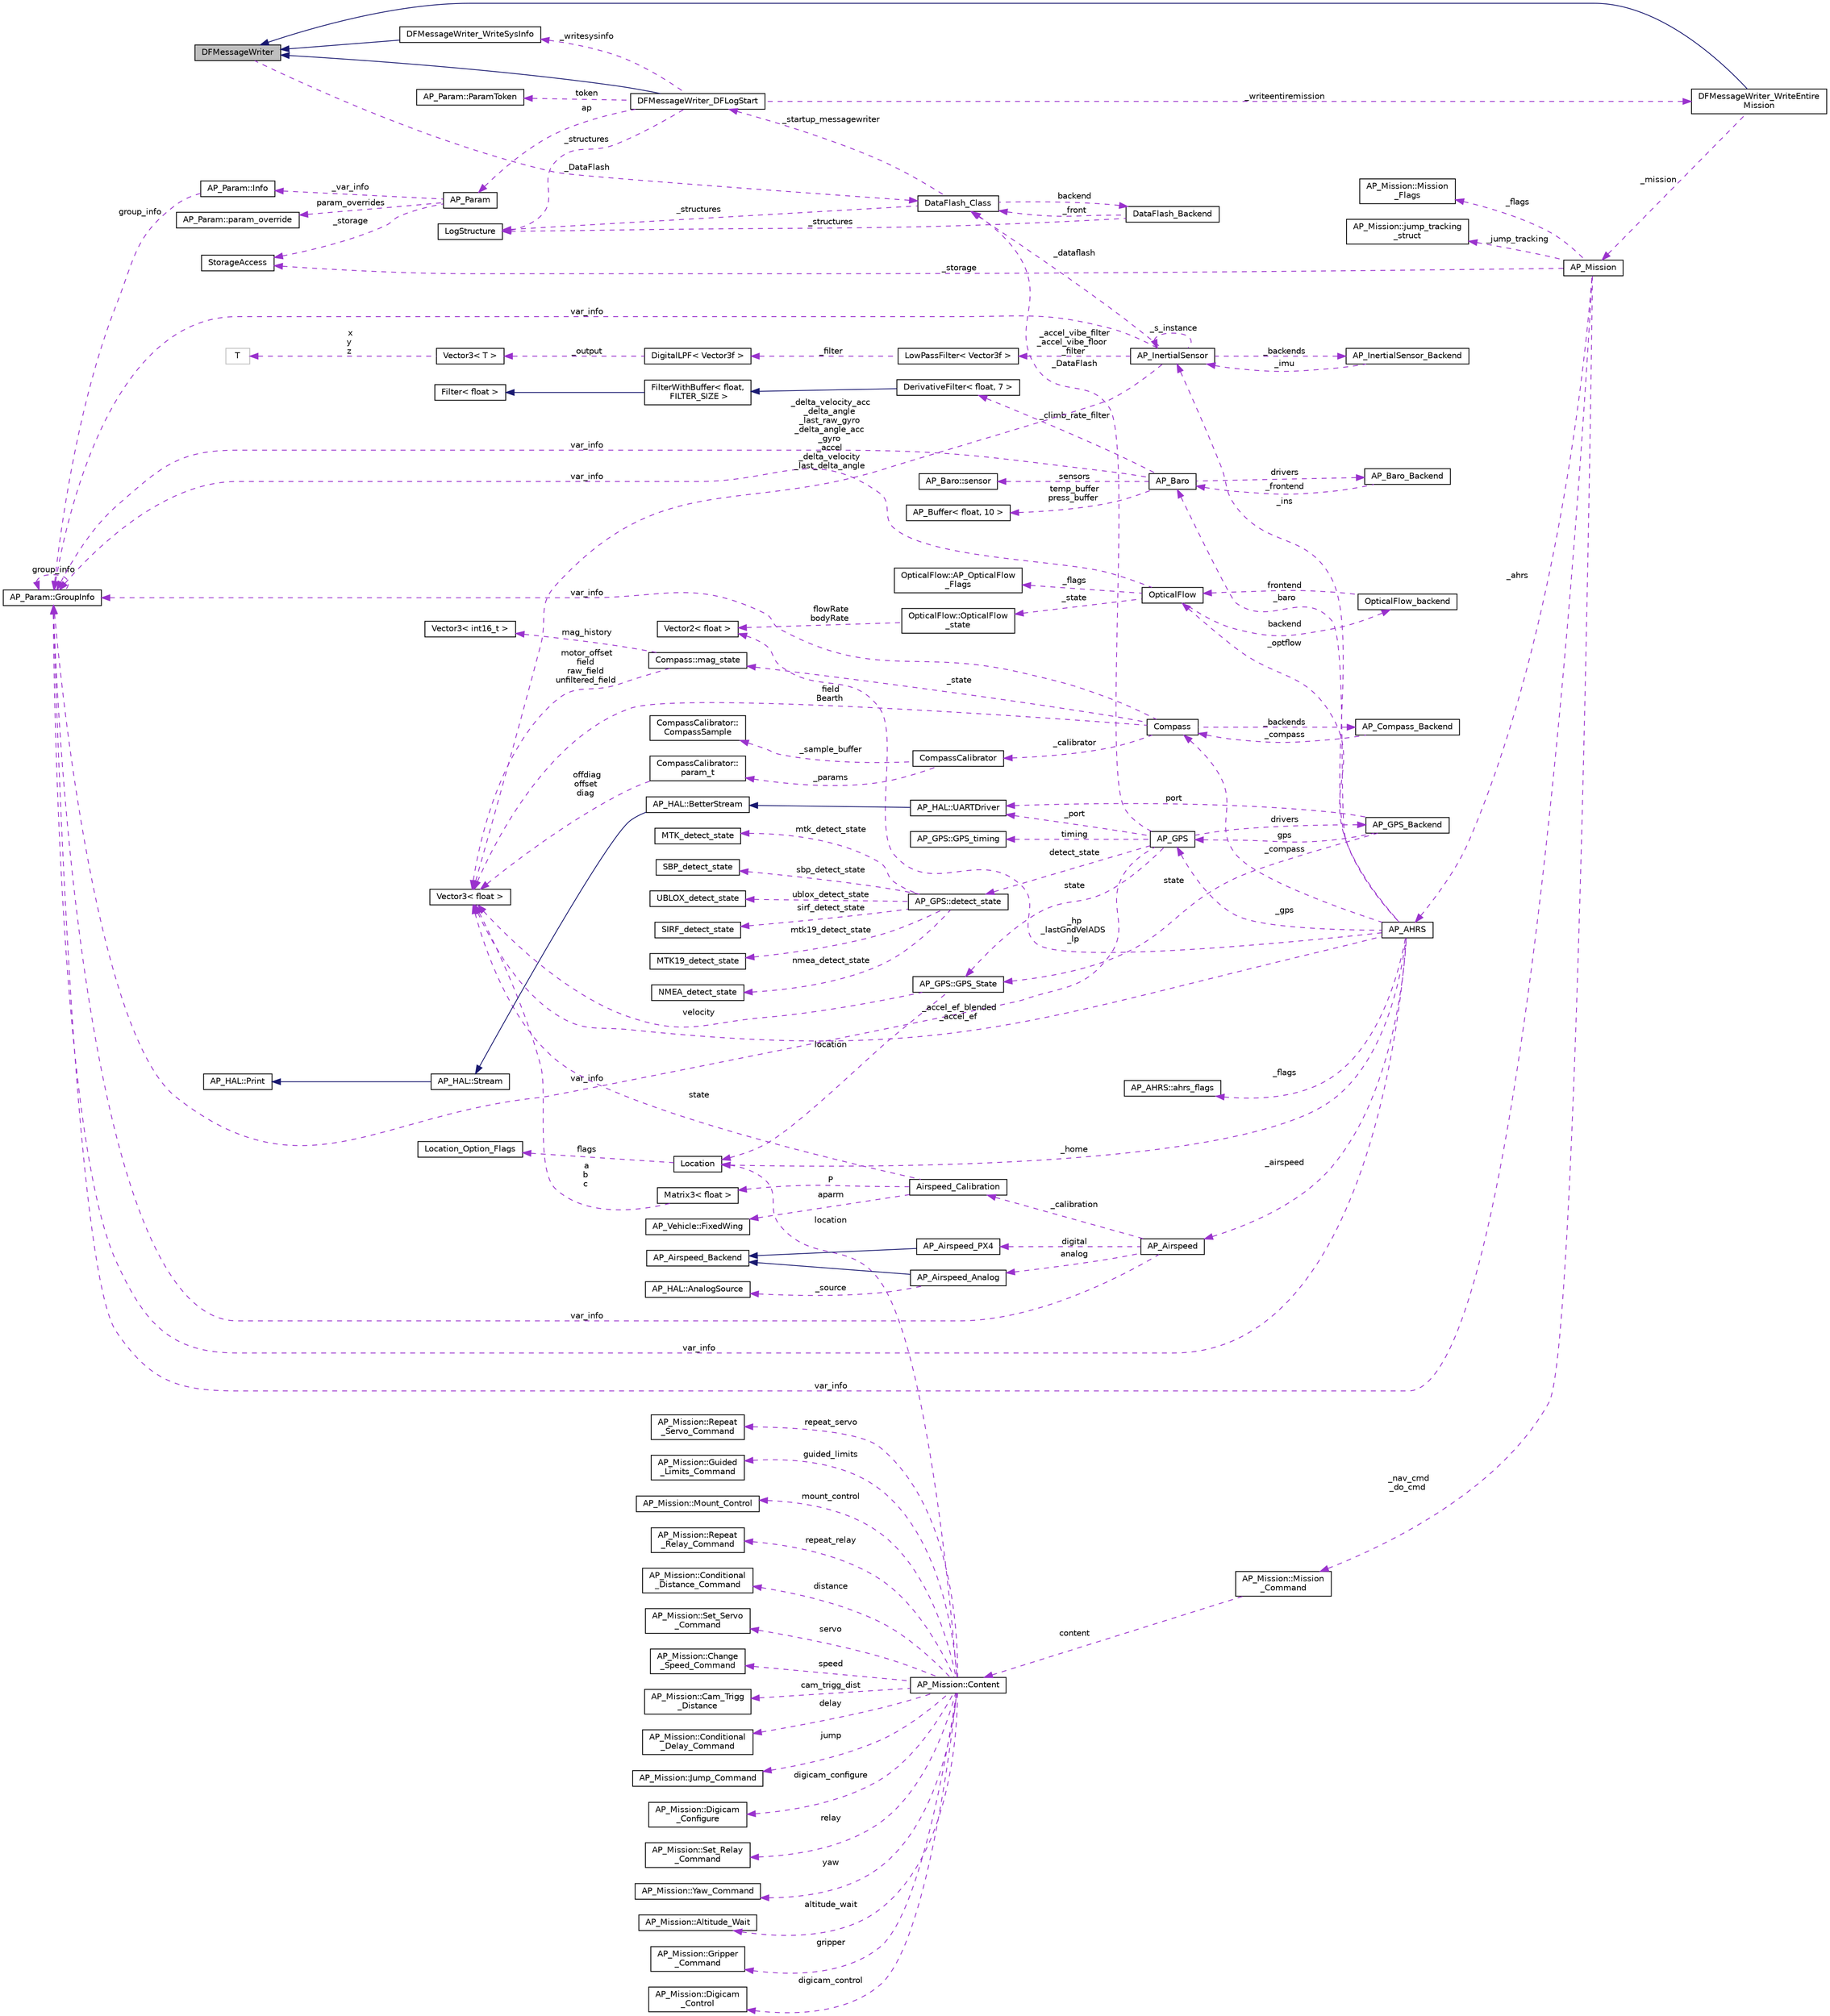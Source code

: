 digraph "DFMessageWriter"
{
 // INTERACTIVE_SVG=YES
  edge [fontname="Helvetica",fontsize="10",labelfontname="Helvetica",labelfontsize="10"];
  node [fontname="Helvetica",fontsize="10",shape=record];
  rankdir="LR";
  Node1 [label="DFMessageWriter",height=0.2,width=0.4,color="black", fillcolor="grey75", style="filled", fontcolor="black"];
  Node2 -> Node1 [dir="back",color="darkorchid3",fontsize="10",style="dashed",label=" _DataFlash" ,fontname="Helvetica"];
  Node2 [label="DataFlash_Class",height=0.2,width=0.4,color="black", fillcolor="white", style="filled",URL="$classDataFlash__Class.html"];
  Node3 -> Node2 [dir="back",color="darkorchid3",fontsize="10",style="dashed",label=" _structures" ,fontname="Helvetica"];
  Node3 [label="LogStructure",height=0.2,width=0.4,color="black", fillcolor="white", style="filled",URL="$structLogStructure.html"];
  Node4 -> Node2 [dir="back",color="darkorchid3",fontsize="10",style="dashed",label=" backend" ,fontname="Helvetica"];
  Node4 [label="DataFlash_Backend",height=0.2,width=0.4,color="black", fillcolor="white", style="filled",URL="$classDataFlash__Backend.html"];
  Node3 -> Node4 [dir="back",color="darkorchid3",fontsize="10",style="dashed",label=" _structures" ,fontname="Helvetica"];
  Node2 -> Node4 [dir="back",color="darkorchid3",fontsize="10",style="dashed",label=" _front" ,fontname="Helvetica"];
  Node5 -> Node2 [dir="back",color="darkorchid3",fontsize="10",style="dashed",label=" _startup_messagewriter" ,fontname="Helvetica"];
  Node5 [label="DFMessageWriter_DFLogStart",height=0.2,width=0.4,color="black", fillcolor="white", style="filled",URL="$classDFMessageWriter__DFLogStart.html"];
  Node1 -> Node5 [dir="back",color="midnightblue",fontsize="10",style="solid",fontname="Helvetica"];
  Node6 -> Node5 [dir="back",color="darkorchid3",fontsize="10",style="dashed",label=" _writeentiremission" ,fontname="Helvetica"];
  Node6 [label="DFMessageWriter_WriteEntire\lMission",height=0.2,width=0.4,color="black", fillcolor="white", style="filled",URL="$classDFMessageWriter__WriteEntireMission.html"];
  Node1 -> Node6 [dir="back",color="midnightblue",fontsize="10",style="solid",fontname="Helvetica"];
  Node7 -> Node6 [dir="back",color="darkorchid3",fontsize="10",style="dashed",label=" _mission" ,fontname="Helvetica"];
  Node7 [label="AP_Mission",height=0.2,width=0.4,color="black", fillcolor="white", style="filled",URL="$classAP__Mission.html",tooltip="Object managing Mission. "];
  Node8 -> Node7 [dir="back",color="darkorchid3",fontsize="10",style="dashed",label=" _storage" ,fontname="Helvetica"];
  Node8 [label="StorageAccess",height=0.2,width=0.4,color="black", fillcolor="white", style="filled",URL="$classStorageAccess.html"];
  Node9 -> Node7 [dir="back",color="darkorchid3",fontsize="10",style="dashed",label=" _nav_cmd\n_do_cmd" ,fontname="Helvetica"];
  Node9 [label="AP_Mission::Mission\l_Command",height=0.2,width=0.4,color="black", fillcolor="white", style="filled",URL="$structAP__Mission_1_1Mission__Command.html"];
  Node10 -> Node9 [dir="back",color="darkorchid3",fontsize="10",style="dashed",label=" content" ,fontname="Helvetica"];
  Node10 [label="AP_Mission::Content",height=0.2,width=0.4,color="black", fillcolor="white", style="filled",URL="$unionAP__Mission_1_1Content.html"];
  Node11 -> Node10 [dir="back",color="darkorchid3",fontsize="10",style="dashed",label=" guided_limits" ,fontname="Helvetica"];
  Node11 [label="AP_Mission::Guided\l_Limits_Command",height=0.2,width=0.4,color="black", fillcolor="white", style="filled",URL="$structAP__Mission_1_1Guided__Limits__Command.html"];
  Node12 -> Node10 [dir="back",color="darkorchid3",fontsize="10",style="dashed",label=" mount_control" ,fontname="Helvetica"];
  Node12 [label="AP_Mission::Mount_Control",height=0.2,width=0.4,color="black", fillcolor="white", style="filled",URL="$structAP__Mission_1_1Mount__Control.html"];
  Node13 -> Node10 [dir="back",color="darkorchid3",fontsize="10",style="dashed",label=" repeat_relay" ,fontname="Helvetica"];
  Node13 [label="AP_Mission::Repeat\l_Relay_Command",height=0.2,width=0.4,color="black", fillcolor="white", style="filled",URL="$structAP__Mission_1_1Repeat__Relay__Command.html"];
  Node14 -> Node10 [dir="back",color="darkorchid3",fontsize="10",style="dashed",label=" distance" ,fontname="Helvetica"];
  Node14 [label="AP_Mission::Conditional\l_Distance_Command",height=0.2,width=0.4,color="black", fillcolor="white", style="filled",URL="$structAP__Mission_1_1Conditional__Distance__Command.html"];
  Node15 -> Node10 [dir="back",color="darkorchid3",fontsize="10",style="dashed",label=" servo" ,fontname="Helvetica"];
  Node15 [label="AP_Mission::Set_Servo\l_Command",height=0.2,width=0.4,color="black", fillcolor="white", style="filled",URL="$structAP__Mission_1_1Set__Servo__Command.html"];
  Node16 -> Node10 [dir="back",color="darkorchid3",fontsize="10",style="dashed",label=" speed" ,fontname="Helvetica"];
  Node16 [label="AP_Mission::Change\l_Speed_Command",height=0.2,width=0.4,color="black", fillcolor="white", style="filled",URL="$structAP__Mission_1_1Change__Speed__Command.html"];
  Node17 -> Node10 [dir="back",color="darkorchid3",fontsize="10",style="dashed",label=" cam_trigg_dist" ,fontname="Helvetica"];
  Node17 [label="AP_Mission::Cam_Trigg\l_Distance",height=0.2,width=0.4,color="black", fillcolor="white", style="filled",URL="$structAP__Mission_1_1Cam__Trigg__Distance.html"];
  Node18 -> Node10 [dir="back",color="darkorchid3",fontsize="10",style="dashed",label=" delay" ,fontname="Helvetica"];
  Node18 [label="AP_Mission::Conditional\l_Delay_Command",height=0.2,width=0.4,color="black", fillcolor="white", style="filled",URL="$structAP__Mission_1_1Conditional__Delay__Command.html"];
  Node19 -> Node10 [dir="back",color="darkorchid3",fontsize="10",style="dashed",label=" jump" ,fontname="Helvetica"];
  Node19 [label="AP_Mission::Jump_Command",height=0.2,width=0.4,color="black", fillcolor="white", style="filled",URL="$structAP__Mission_1_1Jump__Command.html"];
  Node20 -> Node10 [dir="back",color="darkorchid3",fontsize="10",style="dashed",label=" location" ,fontname="Helvetica"];
  Node20 [label="Location",height=0.2,width=0.4,color="black", fillcolor="white", style="filled",URL="$structLocation.html"];
  Node21 -> Node20 [dir="back",color="darkorchid3",fontsize="10",style="dashed",label=" flags" ,fontname="Helvetica"];
  Node21 [label="Location_Option_Flags",height=0.2,width=0.4,color="black", fillcolor="white", style="filled",URL="$structLocation__Option__Flags.html"];
  Node22 -> Node10 [dir="back",color="darkorchid3",fontsize="10",style="dashed",label=" digicam_configure" ,fontname="Helvetica"];
  Node22 [label="AP_Mission::Digicam\l_Configure",height=0.2,width=0.4,color="black", fillcolor="white", style="filled",URL="$structAP__Mission_1_1Digicam__Configure.html"];
  Node23 -> Node10 [dir="back",color="darkorchid3",fontsize="10",style="dashed",label=" relay" ,fontname="Helvetica"];
  Node23 [label="AP_Mission::Set_Relay\l_Command",height=0.2,width=0.4,color="black", fillcolor="white", style="filled",URL="$structAP__Mission_1_1Set__Relay__Command.html"];
  Node24 -> Node10 [dir="back",color="darkorchid3",fontsize="10",style="dashed",label=" yaw" ,fontname="Helvetica"];
  Node24 [label="AP_Mission::Yaw_Command",height=0.2,width=0.4,color="black", fillcolor="white", style="filled",URL="$structAP__Mission_1_1Yaw__Command.html"];
  Node25 -> Node10 [dir="back",color="darkorchid3",fontsize="10",style="dashed",label=" altitude_wait" ,fontname="Helvetica"];
  Node25 [label="AP_Mission::Altitude_Wait",height=0.2,width=0.4,color="black", fillcolor="white", style="filled",URL="$structAP__Mission_1_1Altitude__Wait.html"];
  Node26 -> Node10 [dir="back",color="darkorchid3",fontsize="10",style="dashed",label=" gripper" ,fontname="Helvetica"];
  Node26 [label="AP_Mission::Gripper\l_Command",height=0.2,width=0.4,color="black", fillcolor="white", style="filled",URL="$structAP__Mission_1_1Gripper__Command.html"];
  Node27 -> Node10 [dir="back",color="darkorchid3",fontsize="10",style="dashed",label=" digicam_control" ,fontname="Helvetica"];
  Node27 [label="AP_Mission::Digicam\l_Control",height=0.2,width=0.4,color="black", fillcolor="white", style="filled",URL="$structAP__Mission_1_1Digicam__Control.html"];
  Node28 -> Node10 [dir="back",color="darkorchid3",fontsize="10",style="dashed",label=" repeat_servo" ,fontname="Helvetica"];
  Node28 [label="AP_Mission::Repeat\l_Servo_Command",height=0.2,width=0.4,color="black", fillcolor="white", style="filled",URL="$structAP__Mission_1_1Repeat__Servo__Command.html"];
  Node29 -> Node7 [dir="back",color="darkorchid3",fontsize="10",style="dashed",label=" var_info" ,fontname="Helvetica"];
  Node29 [label="AP_Param::GroupInfo",height=0.2,width=0.4,color="black", fillcolor="white", style="filled",URL="$structAP__Param_1_1GroupInfo.html"];
  Node29 -> Node29 [dir="back",color="darkorchid3",fontsize="10",style="dashed",label=" group_info" ,fontname="Helvetica"];
  Node30 -> Node7 [dir="back",color="darkorchid3",fontsize="10",style="dashed",label=" _flags" ,fontname="Helvetica"];
  Node30 [label="AP_Mission::Mission\l_Flags",height=0.2,width=0.4,color="black", fillcolor="white", style="filled",URL="$structAP__Mission_1_1Mission__Flags.html"];
  Node31 -> Node7 [dir="back",color="darkorchid3",fontsize="10",style="dashed",label=" _ahrs" ,fontname="Helvetica"];
  Node31 [label="AP_AHRS",height=0.2,width=0.4,color="black", fillcolor="white", style="filled",URL="$classAP__AHRS.html"];
  Node32 -> Node31 [dir="back",color="darkorchid3",fontsize="10",style="dashed",label=" _flags" ,fontname="Helvetica"];
  Node32 [label="AP_AHRS::ahrs_flags",height=0.2,width=0.4,color="black", fillcolor="white", style="filled",URL="$structAP__AHRS_1_1ahrs__flags.html"];
  Node33 -> Node31 [dir="back",color="darkorchid3",fontsize="10",style="dashed",label=" _baro" ,fontname="Helvetica"];
  Node33 [label="AP_Baro",height=0.2,width=0.4,color="black", fillcolor="white", style="filled",URL="$classAP__Baro.html"];
  Node34 -> Node33 [dir="back",color="darkorchid3",fontsize="10",style="dashed",label=" sensors" ,fontname="Helvetica"];
  Node34 [label="AP_Baro::sensor",height=0.2,width=0.4,color="black", fillcolor="white", style="filled",URL="$structAP__Baro_1_1sensor.html"];
  Node35 -> Node33 [dir="back",color="darkorchid3",fontsize="10",style="dashed",label=" temp_buffer\npress_buffer" ,fontname="Helvetica"];
  Node35 [label="AP_Buffer\< float, 10 \>",height=0.2,width=0.4,color="black", fillcolor="white", style="filled",URL="$classAP__Buffer.html"];
  Node36 -> Node33 [dir="back",color="darkorchid3",fontsize="10",style="dashed",label=" _climb_rate_filter" ,fontname="Helvetica"];
  Node36 [label="DerivativeFilter\< float, 7 \>",height=0.2,width=0.4,color="black", fillcolor="white", style="filled",URL="$classDerivativeFilter.html"];
  Node37 -> Node36 [dir="back",color="midnightblue",fontsize="10",style="solid",fontname="Helvetica"];
  Node37 [label="FilterWithBuffer\< float,\l FILTER_SIZE \>",height=0.2,width=0.4,color="black", fillcolor="white", style="filled",URL="$classFilterWithBuffer.html"];
  Node38 -> Node37 [dir="back",color="midnightblue",fontsize="10",style="solid",fontname="Helvetica"];
  Node38 [label="Filter\< float \>",height=0.2,width=0.4,color="black", fillcolor="white", style="filled",URL="$classFilter.html"];
  Node29 -> Node33 [dir="back",color="darkorchid3",fontsize="10",style="dashed",label=" var_info" ,fontname="Helvetica"];
  Node39 -> Node33 [dir="back",color="darkorchid3",fontsize="10",style="dashed",label=" drivers" ,fontname="Helvetica"];
  Node39 [label="AP_Baro_Backend",height=0.2,width=0.4,color="black", fillcolor="white", style="filled",URL="$classAP__Baro__Backend.html",tooltip="-*- tab-width: 4; Mode: C++; c-basic-offset: 4; indent-tabs-mode: nil -*- "];
  Node33 -> Node39 [dir="back",color="darkorchid3",fontsize="10",style="dashed",label=" _frontend" ,fontname="Helvetica"];
  Node40 -> Node31 [dir="back",color="darkorchid3",fontsize="10",style="dashed",label=" _optflow" ,fontname="Helvetica"];
  Node40 [label="OpticalFlow",height=0.2,width=0.4,color="black", fillcolor="white", style="filled",URL="$classOpticalFlow.html"];
  Node29 -> Node40 [dir="back",color="darkorchid3",fontsize="10",style="dashed",label=" var_info" ,fontname="Helvetica"];
  Node41 -> Node40 [dir="back",color="darkorchid3",fontsize="10",style="dashed",label=" _state" ,fontname="Helvetica"];
  Node41 [label="OpticalFlow::OpticalFlow\l_state",height=0.2,width=0.4,color="black", fillcolor="white", style="filled",URL="$structOpticalFlow_1_1OpticalFlow__state.html"];
  Node42 -> Node41 [dir="back",color="darkorchid3",fontsize="10",style="dashed",label=" flowRate\nbodyRate" ,fontname="Helvetica"];
  Node42 [label="Vector2\< float \>",height=0.2,width=0.4,color="black", fillcolor="white", style="filled",URL="$structVector2.html"];
  Node43 -> Node40 [dir="back",color="darkorchid3",fontsize="10",style="dashed",label=" backend" ,fontname="Helvetica"];
  Node43 [label="OpticalFlow_backend",height=0.2,width=0.4,color="black", fillcolor="white", style="filled",URL="$classOpticalFlow__backend.html"];
  Node40 -> Node43 [dir="back",color="darkorchid3",fontsize="10",style="dashed",label=" frontend" ,fontname="Helvetica"];
  Node44 -> Node40 [dir="back",color="darkorchid3",fontsize="10",style="dashed",label=" _flags" ,fontname="Helvetica"];
  Node44 [label="OpticalFlow::AP_OpticalFlow\l_Flags",height=0.2,width=0.4,color="black", fillcolor="white", style="filled",URL="$structOpticalFlow_1_1AP__OpticalFlow__Flags.html"];
  Node29 -> Node31 [dir="back",color="darkorchid3",fontsize="10",style="dashed",label=" var_info" ,fontname="Helvetica"];
  Node45 -> Node31 [dir="back",color="darkorchid3",fontsize="10",style="dashed",label=" _accel_ef_blended\n_accel_ef" ,fontname="Helvetica"];
  Node45 [label="Vector3\< float \>",height=0.2,width=0.4,color="black", fillcolor="white", style="filled",URL="$classVector3.html"];
  Node46 -> Node31 [dir="back",color="darkorchid3",fontsize="10",style="dashed",label=" _ins" ,fontname="Helvetica"];
  Node46 [label="AP_InertialSensor",height=0.2,width=0.4,color="black", fillcolor="white", style="filled",URL="$classAP__InertialSensor.html"];
  Node47 -> Node46 [dir="back",color="darkorchid3",fontsize="10",style="dashed",label=" _accel_vibe_filter\n_accel_vibe_floor\l_filter" ,fontname="Helvetica"];
  Node47 [label="LowPassFilter\< Vector3f \>",height=0.2,width=0.4,color="black", fillcolor="white", style="filled",URL="$classLowPassFilter.html"];
  Node48 -> Node47 [dir="back",color="darkorchid3",fontsize="10",style="dashed",label=" _filter" ,fontname="Helvetica"];
  Node48 [label="DigitalLPF\< Vector3f \>",height=0.2,width=0.4,color="black", fillcolor="white", style="filled",URL="$classDigitalLPF.html"];
  Node49 -> Node48 [dir="back",color="darkorchid3",fontsize="10",style="dashed",label=" _output" ,fontname="Helvetica"];
  Node49 [label="Vector3\< T \>",height=0.2,width=0.4,color="black", fillcolor="white", style="filled",URL="$classVector3.html"];
  Node50 -> Node49 [dir="back",color="darkorchid3",fontsize="10",style="dashed",label=" x\ny\nz" ,fontname="Helvetica"];
  Node50 [label="T",height=0.2,width=0.4,color="grey75", fillcolor="white", style="filled"];
  Node51 -> Node46 [dir="back",color="darkorchid3",fontsize="10",style="dashed",label=" _backends" ,fontname="Helvetica"];
  Node51 [label="AP_InertialSensor_Backend",height=0.2,width=0.4,color="black", fillcolor="white", style="filled",URL="$classAP__InertialSensor__Backend.html"];
  Node46 -> Node51 [dir="back",color="darkorchid3",fontsize="10",style="dashed",label=" _imu" ,fontname="Helvetica"];
  Node2 -> Node46 [dir="back",color="darkorchid3",fontsize="10",style="dashed",label=" _dataflash" ,fontname="Helvetica"];
  Node29 -> Node46 [dir="back",color="darkorchid3",fontsize="10",style="dashed",label=" var_info" ,fontname="Helvetica"];
  Node46 -> Node46 [dir="back",color="darkorchid3",fontsize="10",style="dashed",label=" _s_instance" ,fontname="Helvetica"];
  Node45 -> Node46 [dir="back",color="darkorchid3",fontsize="10",style="dashed",label=" _delta_velocity_acc\n_delta_angle\n_last_raw_gyro\n_delta_angle_acc\n_gyro\n_accel\n_delta_velocity\n_last_delta_angle" ,fontname="Helvetica"];
  Node52 -> Node31 [dir="back",color="darkorchid3",fontsize="10",style="dashed",label=" _airspeed" ,fontname="Helvetica"];
  Node52 [label="AP_Airspeed",height=0.2,width=0.4,color="black", fillcolor="white", style="filled",URL="$classAP__Airspeed.html"];
  Node53 -> Node52 [dir="back",color="darkorchid3",fontsize="10",style="dashed",label=" analog" ,fontname="Helvetica"];
  Node53 [label="AP_Airspeed_Analog",height=0.2,width=0.4,color="black", fillcolor="white", style="filled",URL="$classAP__Airspeed__Analog.html",tooltip="-*- tab-width: 4; Mode: C++; c-basic-offset: 4; indent-tabs-mode: nil -*- "];
  Node54 -> Node53 [dir="back",color="midnightblue",fontsize="10",style="solid",fontname="Helvetica"];
  Node54 [label="AP_Airspeed_Backend",height=0.2,width=0.4,color="black", fillcolor="white", style="filled",URL="$classAP__Airspeed__Backend.html",tooltip="-*- tab-width: 4; Mode: C++; c-basic-offset: 4; indent-tabs-mode: nil -*- "];
  Node55 -> Node53 [dir="back",color="darkorchid3",fontsize="10",style="dashed",label=" _source" ,fontname="Helvetica"];
  Node55 [label="AP_HAL::AnalogSource",height=0.2,width=0.4,color="black", fillcolor="white", style="filled",URL="$classAP__HAL_1_1AnalogSource.html"];
  Node29 -> Node52 [dir="back",color="darkorchid3",fontsize="10",style="dashed",label=" var_info" ,fontname="Helvetica"];
  Node56 -> Node52 [dir="back",color="darkorchid3",fontsize="10",style="dashed",label=" digital" ,fontname="Helvetica"];
  Node56 [label="AP_Airspeed_PX4",height=0.2,width=0.4,color="black", fillcolor="white", style="filled",URL="$classAP__Airspeed__PX4.html",tooltip="-*- tab-width: 4; Mode: C++; c-basic-offset: 4; indent-tabs-mode: nil -*- "];
  Node54 -> Node56 [dir="back",color="midnightblue",fontsize="10",style="solid",fontname="Helvetica"];
  Node57 -> Node52 [dir="back",color="darkorchid3",fontsize="10",style="dashed",label=" _calibration" ,fontname="Helvetica"];
  Node57 [label="Airspeed_Calibration",height=0.2,width=0.4,color="black", fillcolor="white", style="filled",URL="$classAirspeed__Calibration.html",tooltip="-*- tab-width: 4; Mode: C++; c-basic-offset: 4; indent-tabs-mode: nil -*- "];
  Node58 -> Node57 [dir="back",color="darkorchid3",fontsize="10",style="dashed",label=" P" ,fontname="Helvetica"];
  Node58 [label="Matrix3\< float \>",height=0.2,width=0.4,color="black", fillcolor="white", style="filled",URL="$classMatrix3.html"];
  Node45 -> Node58 [dir="back",color="darkorchid3",fontsize="10",style="dashed",label=" a\nb\nc" ,fontname="Helvetica"];
  Node45 -> Node57 [dir="back",color="darkorchid3",fontsize="10",style="dashed",label=" state" ,fontname="Helvetica"];
  Node59 -> Node57 [dir="back",color="darkorchid3",fontsize="10",style="dashed",label=" aparm" ,fontname="Helvetica"];
  Node59 [label="AP_Vehicle::FixedWing",height=0.2,width=0.4,color="black", fillcolor="white", style="filled",URL="$structAP__Vehicle_1_1FixedWing.html"];
  Node42 -> Node31 [dir="back",color="darkorchid3",fontsize="10",style="dashed",label=" _hp\n_lastGndVelADS\n_lp" ,fontname="Helvetica"];
  Node60 -> Node31 [dir="back",color="darkorchid3",fontsize="10",style="dashed",label=" _gps" ,fontname="Helvetica"];
  Node60 [label="AP_GPS",height=0.2,width=0.4,color="black", fillcolor="white", style="filled",URL="$classAP__GPS.html"];
  Node61 -> Node60 [dir="back",color="darkorchid3",fontsize="10",style="dashed",label=" detect_state" ,fontname="Helvetica"];
  Node61 [label="AP_GPS::detect_state",height=0.2,width=0.4,color="black", fillcolor="white", style="filled",URL="$structAP__GPS_1_1detect__state.html"];
  Node62 -> Node61 [dir="back",color="darkorchid3",fontsize="10",style="dashed",label=" sbp_detect_state" ,fontname="Helvetica"];
  Node62 [label="SBP_detect_state",height=0.2,width=0.4,color="black", fillcolor="white", style="filled",URL="$structSBP__detect__state.html"];
  Node63 -> Node61 [dir="back",color="darkorchid3",fontsize="10",style="dashed",label=" ublox_detect_state" ,fontname="Helvetica"];
  Node63 [label="UBLOX_detect_state",height=0.2,width=0.4,color="black", fillcolor="white", style="filled",URL="$structUBLOX__detect__state.html"];
  Node64 -> Node61 [dir="back",color="darkorchid3",fontsize="10",style="dashed",label=" sirf_detect_state" ,fontname="Helvetica"];
  Node64 [label="SIRF_detect_state",height=0.2,width=0.4,color="black", fillcolor="white", style="filled",URL="$structSIRF__detect__state.html"];
  Node65 -> Node61 [dir="back",color="darkorchid3",fontsize="10",style="dashed",label=" mtk19_detect_state" ,fontname="Helvetica"];
  Node65 [label="MTK19_detect_state",height=0.2,width=0.4,color="black", fillcolor="white", style="filled",URL="$structMTK19__detect__state.html"];
  Node66 -> Node61 [dir="back",color="darkorchid3",fontsize="10",style="dashed",label=" nmea_detect_state" ,fontname="Helvetica"];
  Node66 [label="NMEA_detect_state",height=0.2,width=0.4,color="black", fillcolor="white", style="filled",URL="$structNMEA__detect__state.html"];
  Node67 -> Node61 [dir="back",color="darkorchid3",fontsize="10",style="dashed",label=" mtk_detect_state" ,fontname="Helvetica"];
  Node67 [label="MTK_detect_state",height=0.2,width=0.4,color="black", fillcolor="white", style="filled",URL="$structMTK__detect__state.html"];
  Node68 -> Node60 [dir="back",color="darkorchid3",fontsize="10",style="dashed",label=" timing" ,fontname="Helvetica"];
  Node68 [label="AP_GPS::GPS_timing",height=0.2,width=0.4,color="black", fillcolor="white", style="filled",URL="$structAP__GPS_1_1GPS__timing.html"];
  Node69 -> Node60 [dir="back",color="darkorchid3",fontsize="10",style="dashed",label=" drivers" ,fontname="Helvetica"];
  Node69 [label="AP_GPS_Backend",height=0.2,width=0.4,color="black", fillcolor="white", style="filled",URL="$classAP__GPS__Backend.html"];
  Node70 -> Node69 [dir="back",color="darkorchid3",fontsize="10",style="dashed",label=" port" ,fontname="Helvetica"];
  Node70 [label="AP_HAL::UARTDriver",height=0.2,width=0.4,color="black", fillcolor="white", style="filled",URL="$classAP__HAL_1_1UARTDriver.html"];
  Node71 -> Node70 [dir="back",color="midnightblue",fontsize="10",style="solid",fontname="Helvetica"];
  Node71 [label="AP_HAL::BetterStream",height=0.2,width=0.4,color="black", fillcolor="white", style="filled",URL="$classAP__HAL_1_1BetterStream.html"];
  Node72 -> Node71 [dir="back",color="midnightblue",fontsize="10",style="solid",fontname="Helvetica"];
  Node72 [label="AP_HAL::Stream",height=0.2,width=0.4,color="black", fillcolor="white", style="filled",URL="$classAP__HAL_1_1Stream.html"];
  Node73 -> Node72 [dir="back",color="midnightblue",fontsize="10",style="solid",fontname="Helvetica"];
  Node73 [label="AP_HAL::Print",height=0.2,width=0.4,color="black", fillcolor="white", style="filled",URL="$classAP__HAL_1_1Print.html"];
  Node60 -> Node69 [dir="back",color="darkorchid3",fontsize="10",style="dashed",label=" gps" ,fontname="Helvetica"];
  Node74 -> Node69 [dir="back",color="darkorchid3",fontsize="10",style="dashed",label=" state" ,fontname="Helvetica"];
  Node74 [label="AP_GPS::GPS_State",height=0.2,width=0.4,color="black", fillcolor="white", style="filled",URL="$structAP__GPS_1_1GPS__State.html"];
  Node45 -> Node74 [dir="back",color="darkorchid3",fontsize="10",style="dashed",label=" velocity" ,fontname="Helvetica"];
  Node20 -> Node74 [dir="back",color="darkorchid3",fontsize="10",style="dashed",label=" location" ,fontname="Helvetica"];
  Node2 -> Node60 [dir="back",color="darkorchid3",fontsize="10",style="dashed",label=" _DataFlash" ,fontname="Helvetica"];
  Node70 -> Node60 [dir="back",color="darkorchid3",fontsize="10",style="dashed",label=" _port" ,fontname="Helvetica"];
  Node29 -> Node60 [dir="back",color="darkorchid3",fontsize="10",style="dashed",label=" var_info" ,fontname="Helvetica"];
  Node74 -> Node60 [dir="back",color="darkorchid3",fontsize="10",style="dashed",label=" state" ,fontname="Helvetica"];
  Node20 -> Node31 [dir="back",color="darkorchid3",fontsize="10",style="dashed",label=" _home" ,fontname="Helvetica"];
  Node75 -> Node31 [dir="back",color="darkorchid3",fontsize="10",style="dashed",label=" _compass" ,fontname="Helvetica"];
  Node75 [label="Compass",height=0.2,width=0.4,color="black", fillcolor="white", style="filled",URL="$classCompass.html"];
  Node29 -> Node75 [dir="back",color="darkorchid3",fontsize="10",style="dashed",label=" var_info" ,fontname="Helvetica"];
  Node45 -> Node75 [dir="back",color="darkorchid3",fontsize="10",style="dashed",label=" field\nBearth" ,fontname="Helvetica"];
  Node76 -> Node75 [dir="back",color="darkorchid3",fontsize="10",style="dashed",label=" _calibrator" ,fontname="Helvetica"];
  Node76 [label="CompassCalibrator",height=0.2,width=0.4,color="black", fillcolor="white", style="filled",URL="$classCompassCalibrator.html"];
  Node77 -> Node76 [dir="back",color="darkorchid3",fontsize="10",style="dashed",label=" _params" ,fontname="Helvetica"];
  Node77 [label="CompassCalibrator::\lparam_t",height=0.2,width=0.4,color="black", fillcolor="white", style="filled",URL="$classCompassCalibrator_1_1param__t.html"];
  Node45 -> Node77 [dir="back",color="darkorchid3",fontsize="10",style="dashed",label=" offdiag\noffset\ndiag" ,fontname="Helvetica"];
  Node78 -> Node76 [dir="back",color="darkorchid3",fontsize="10",style="dashed",label=" _sample_buffer" ,fontname="Helvetica"];
  Node78 [label="CompassCalibrator::\lCompassSample",height=0.2,width=0.4,color="black", fillcolor="white", style="filled",URL="$classCompassCalibrator_1_1CompassSample.html"];
  Node79 -> Node75 [dir="back",color="darkorchid3",fontsize="10",style="dashed",label=" _backends" ,fontname="Helvetica"];
  Node79 [label="AP_Compass_Backend",height=0.2,width=0.4,color="black", fillcolor="white", style="filled",URL="$classAP__Compass__Backend.html"];
  Node75 -> Node79 [dir="back",color="darkorchid3",fontsize="10",style="dashed",label=" _compass" ,fontname="Helvetica"];
  Node80 -> Node75 [dir="back",color="darkorchid3",fontsize="10",style="dashed",label=" _state" ,fontname="Helvetica"];
  Node80 [label="Compass::mag_state",height=0.2,width=0.4,color="black", fillcolor="white", style="filled",URL="$structCompass_1_1mag__state.html"];
  Node45 -> Node80 [dir="back",color="darkorchid3",fontsize="10",style="dashed",label=" motor_offset\nfield\nraw_field\nunfiltered_field" ,fontname="Helvetica"];
  Node81 -> Node80 [dir="back",color="darkorchid3",fontsize="10",style="dashed",label=" mag_history" ,fontname="Helvetica"];
  Node81 [label="Vector3\< int16_t \>",height=0.2,width=0.4,color="black", fillcolor="white", style="filled",URL="$classVector3.html"];
  Node82 -> Node7 [dir="back",color="darkorchid3",fontsize="10",style="dashed",label=" _jump_tracking" ,fontname="Helvetica"];
  Node82 [label="AP_Mission::jump_tracking\l_struct",height=0.2,width=0.4,color="black", fillcolor="white", style="filled",URL="$structAP__Mission_1_1jump__tracking__struct.html"];
  Node83 -> Node5 [dir="back",color="darkorchid3",fontsize="10",style="dashed",label=" _writesysinfo" ,fontname="Helvetica"];
  Node83 [label="DFMessageWriter_WriteSysInfo",height=0.2,width=0.4,color="black", fillcolor="white", style="filled",URL="$classDFMessageWriter__WriteSysInfo.html"];
  Node1 -> Node83 [dir="back",color="midnightblue",fontsize="10",style="solid",fontname="Helvetica"];
  Node84 -> Node5 [dir="back",color="darkorchid3",fontsize="10",style="dashed",label=" token" ,fontname="Helvetica"];
  Node84 [label="AP_Param::ParamToken",height=0.2,width=0.4,color="black", fillcolor="white", style="filled",URL="$structAP__Param_1_1ParamToken.html"];
  Node3 -> Node5 [dir="back",color="darkorchid3",fontsize="10",style="dashed",label=" _structures" ,fontname="Helvetica"];
  Node85 -> Node5 [dir="back",color="darkorchid3",fontsize="10",style="dashed",label=" ap" ,fontname="Helvetica"];
  Node85 [label="AP_Param",height=0.2,width=0.4,color="black", fillcolor="white", style="filled",URL="$classAP__Param.html"];
  Node8 -> Node85 [dir="back",color="darkorchid3",fontsize="10",style="dashed",label=" _storage" ,fontname="Helvetica"];
  Node86 -> Node85 [dir="back",color="darkorchid3",fontsize="10",style="dashed",label=" _var_info" ,fontname="Helvetica"];
  Node86 [label="AP_Param::Info",height=0.2,width=0.4,color="black", fillcolor="white", style="filled",URL="$structAP__Param_1_1Info.html"];
  Node29 -> Node86 [dir="back",color="darkorchid3",fontsize="10",style="dashed",label=" group_info" ,fontname="Helvetica"];
  Node87 -> Node85 [dir="back",color="darkorchid3",fontsize="10",style="dashed",label=" param_overrides" ,fontname="Helvetica"];
  Node87 [label="AP_Param::param_override",height=0.2,width=0.4,color="black", fillcolor="white", style="filled",URL="$structAP__Param_1_1param__override.html"];
}
